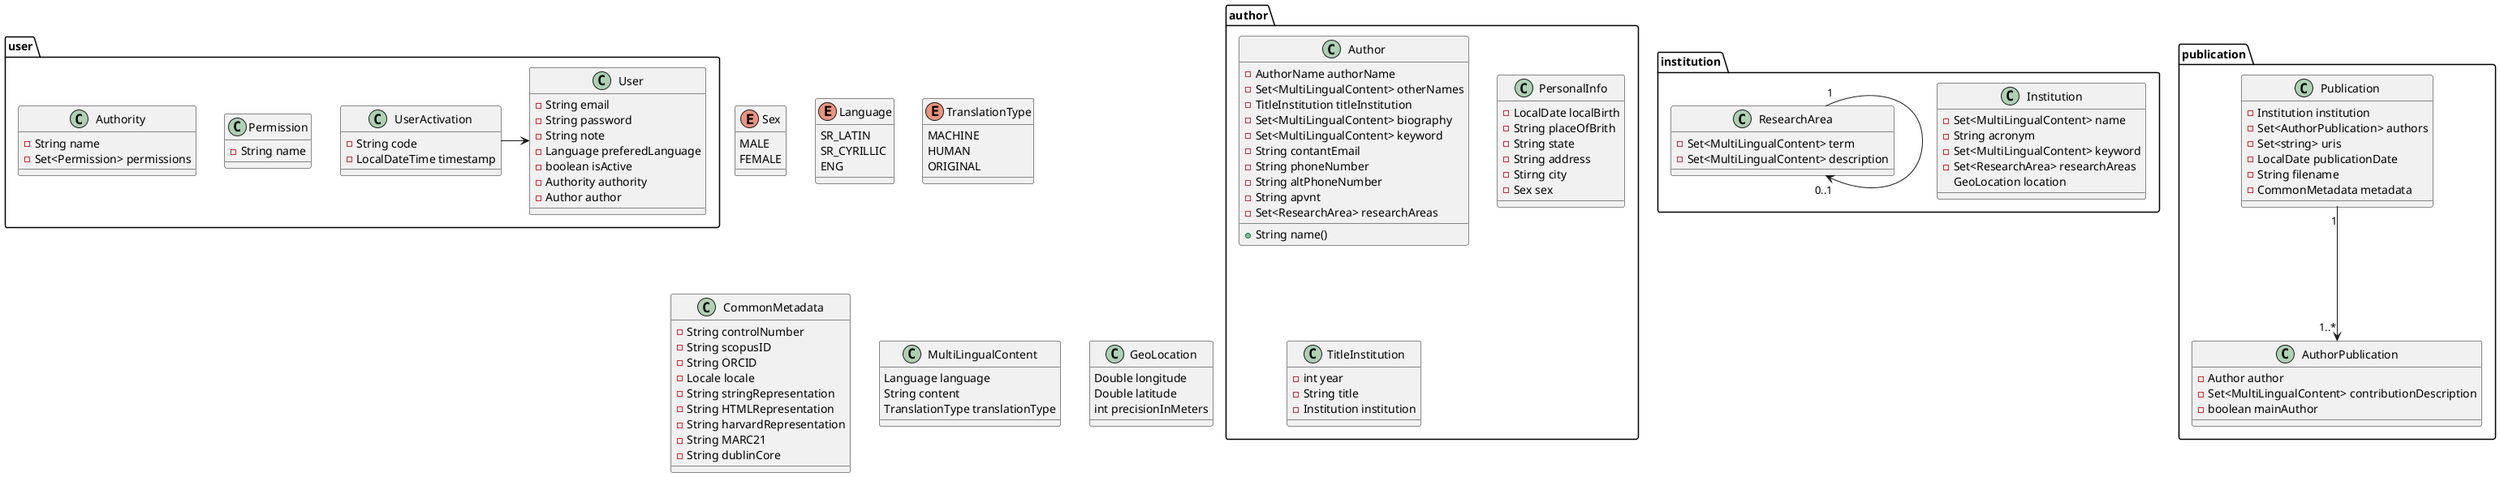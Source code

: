 @startuml

'TODO: Da li uri kod ovih objekata predstavlja ID?
'TODO: Za sta suzi locale
'TODO: Sta da radim sa reocrd DTO
'TODO: Author Position i Title razlike?
'TODO: Da li treba JMBG u autora
'TODO: Sta je PAVNT
'TODO: Da li treba za autora is active
'TODO: Fizicko ili logicko brisanje
'TODO: Da li da autora identifikujemo preko ID foregin key ili preko emaila ili kako vec
'TODO: Da li se Author ima id Usera ili User ima id Authora 

enum Sex {
  MALE
  FEMALE
}

enum Language {
  SR_LATIN
  SR_CYRILLIC
  ENG
}

enum TranslationType {
  MACHINE
  HUMAN
  ORIGINAL
}

' TODO: Ekvivalent RecordDTO klasi, cilj je da se zajednicki metapodaci za razlicite entitete modeluju kako bi bili lako dostupni
class CommonMetadata {
  ' TODO: controlNumber? HTML/string representation?
  -String controlNumber
	-String scopusID
	-String ORCID
	-Locale locale
	-String stringRepresentation
	-String HTMLRepresentation
	-String harvardRepresentation
	-String MARC21
	-String dublinCore
}

class MultiLingualContent {
  Language language
  String content
  TranslationType translationType
}

class GeoLocation {
  Double longitude
  Double latitude
  int precisionInMeters
}

package user {
  
  class Permission {
    -String name
  }
  
  class Authority {
    -String name
    -Set<Permission> permissions 
  }


  class User {
    -String email
    -String password
    -String note
    -Language preferedLanguage
    -boolean isActive
    -Authority authority
    -Author author
  }

  class UserActivation {
    -String code
    -LocalDateTime timestamp
  }
  UserActivation -> User
}




package author {
  class Author {
    -AuthorName authorName
    -Set<MultiLingualContent> otherNames
    +String name()
    -TitleInstitution titleInstitution
    -Set<MultiLingualContent> biography
    -Set<MultiLingualContent> keyword
    -String contantEmail
    -String phoneNumber
    -String altPhoneNumber
    -String apvnt
    -Set<ResearchArea> researchAreas 

  }
  ' TODO: What is other format names


  class PersonalInfo {
    -LocalDate localBirth
    -String placeOfBrith
    -String state
    -String address
    -Stirng city
    -Sex sex
  }

' TODO: Da li ce nekada biti potrebna instorija kada je dobio koje zvanje, da li je potrebna samo zadnja institucija ili?
  class TitleInstitution {
    -int year
    -String title
    -Institution institution
  }

}


' TODO: Sta je someName
package institution {
  class Institution {
    -Set<MultiLingualContent> name
    -String acronym
    -Set<MultiLingualContent> keyword
    -Set<ResearchArea> researchAreas
    GeoLocation location
  }

  class ResearchArea {
    -Set<MultiLingualContent> term
    -Set<MultiLingualContent> description
  }
  ResearchArea "1" --> "0..1" ResearchArea


}

' TODO: za svaki tip publikacije dodati zasebnu klasu ili modelovati sve u jednoj velikoj tabeli
package publication {

  class AuthorPublication {
    -Author author
    -Set<MultiLingualContent> contributionDescription
    -boolean mainAuthor
  }

  ' TODO: Sta je alphabet???
  class Publication {
    -Institution institution
    -Set<AuthorPublication> authors
    -Set<string> uris
    -LocalDate publicationDate
    -String filename
    -CommonMetadata metadata
  }

  Publication "1" --> "1..*" AuthorPublication

}

@enduml
